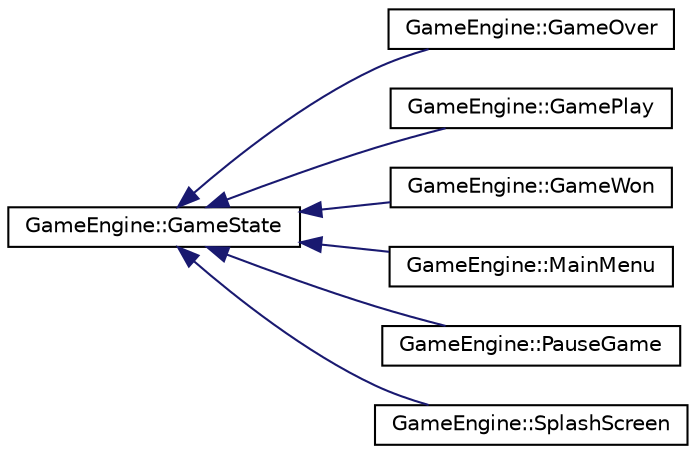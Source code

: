 digraph "Graphical Class Hierarchy"
{
  edge [fontname="Helvetica",fontsize="10",labelfontname="Helvetica",labelfontsize="10"];
  node [fontname="Helvetica",fontsize="10",shape=record];
  rankdir="LR";
  Node0 [label="GameEngine::GameState",height=0.2,width=0.4,color="black", fillcolor="white", style="filled",URL="$class_game_engine_1_1_game_state.html"];
  Node0 -> Node1 [dir="back",color="midnightblue",fontsize="10",style="solid",fontname="Helvetica"];
  Node1 [label="GameEngine::GameOver",height=0.2,width=0.4,color="black", fillcolor="white", style="filled",URL="$class_game_engine_1_1_game_over.html"];
  Node0 -> Node2 [dir="back",color="midnightblue",fontsize="10",style="solid",fontname="Helvetica"];
  Node2 [label="GameEngine::GamePlay",height=0.2,width=0.4,color="black", fillcolor="white", style="filled",URL="$class_game_engine_1_1_game_play.html"];
  Node0 -> Node3 [dir="back",color="midnightblue",fontsize="10",style="solid",fontname="Helvetica"];
  Node3 [label="GameEngine::GameWon",height=0.2,width=0.4,color="black", fillcolor="white", style="filled",URL="$class_game_engine_1_1_game_won.html"];
  Node0 -> Node4 [dir="back",color="midnightblue",fontsize="10",style="solid",fontname="Helvetica"];
  Node4 [label="GameEngine::MainMenu",height=0.2,width=0.4,color="black", fillcolor="white", style="filled",URL="$class_game_engine_1_1_main_menu.html"];
  Node0 -> Node5 [dir="back",color="midnightblue",fontsize="10",style="solid",fontname="Helvetica"];
  Node5 [label="GameEngine::PauseGame",height=0.2,width=0.4,color="black", fillcolor="white", style="filled",URL="$class_game_engine_1_1_pause_game.html"];
  Node0 -> Node6 [dir="back",color="midnightblue",fontsize="10",style="solid",fontname="Helvetica"];
  Node6 [label="GameEngine::SplashScreen",height=0.2,width=0.4,color="black", fillcolor="white", style="filled",URL="$class_game_engine_1_1_splash_screen.html"];
}
